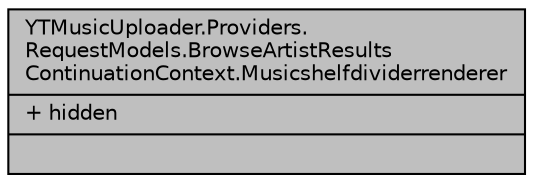 digraph "YTMusicUploader.Providers.RequestModels.BrowseArtistResultsContinuationContext.Musicshelfdividerrenderer"
{
 // LATEX_PDF_SIZE
  edge [fontname="Helvetica",fontsize="10",labelfontname="Helvetica",labelfontsize="10"];
  node [fontname="Helvetica",fontsize="10",shape=record];
  Node1 [label="{YTMusicUploader.Providers.\lRequestModels.BrowseArtistResults\lContinuationContext.Musicshelfdividerrenderer\n|+ hidden\l|}",height=0.2,width=0.4,color="black", fillcolor="grey75", style="filled", fontcolor="black",tooltip=" "];
}
